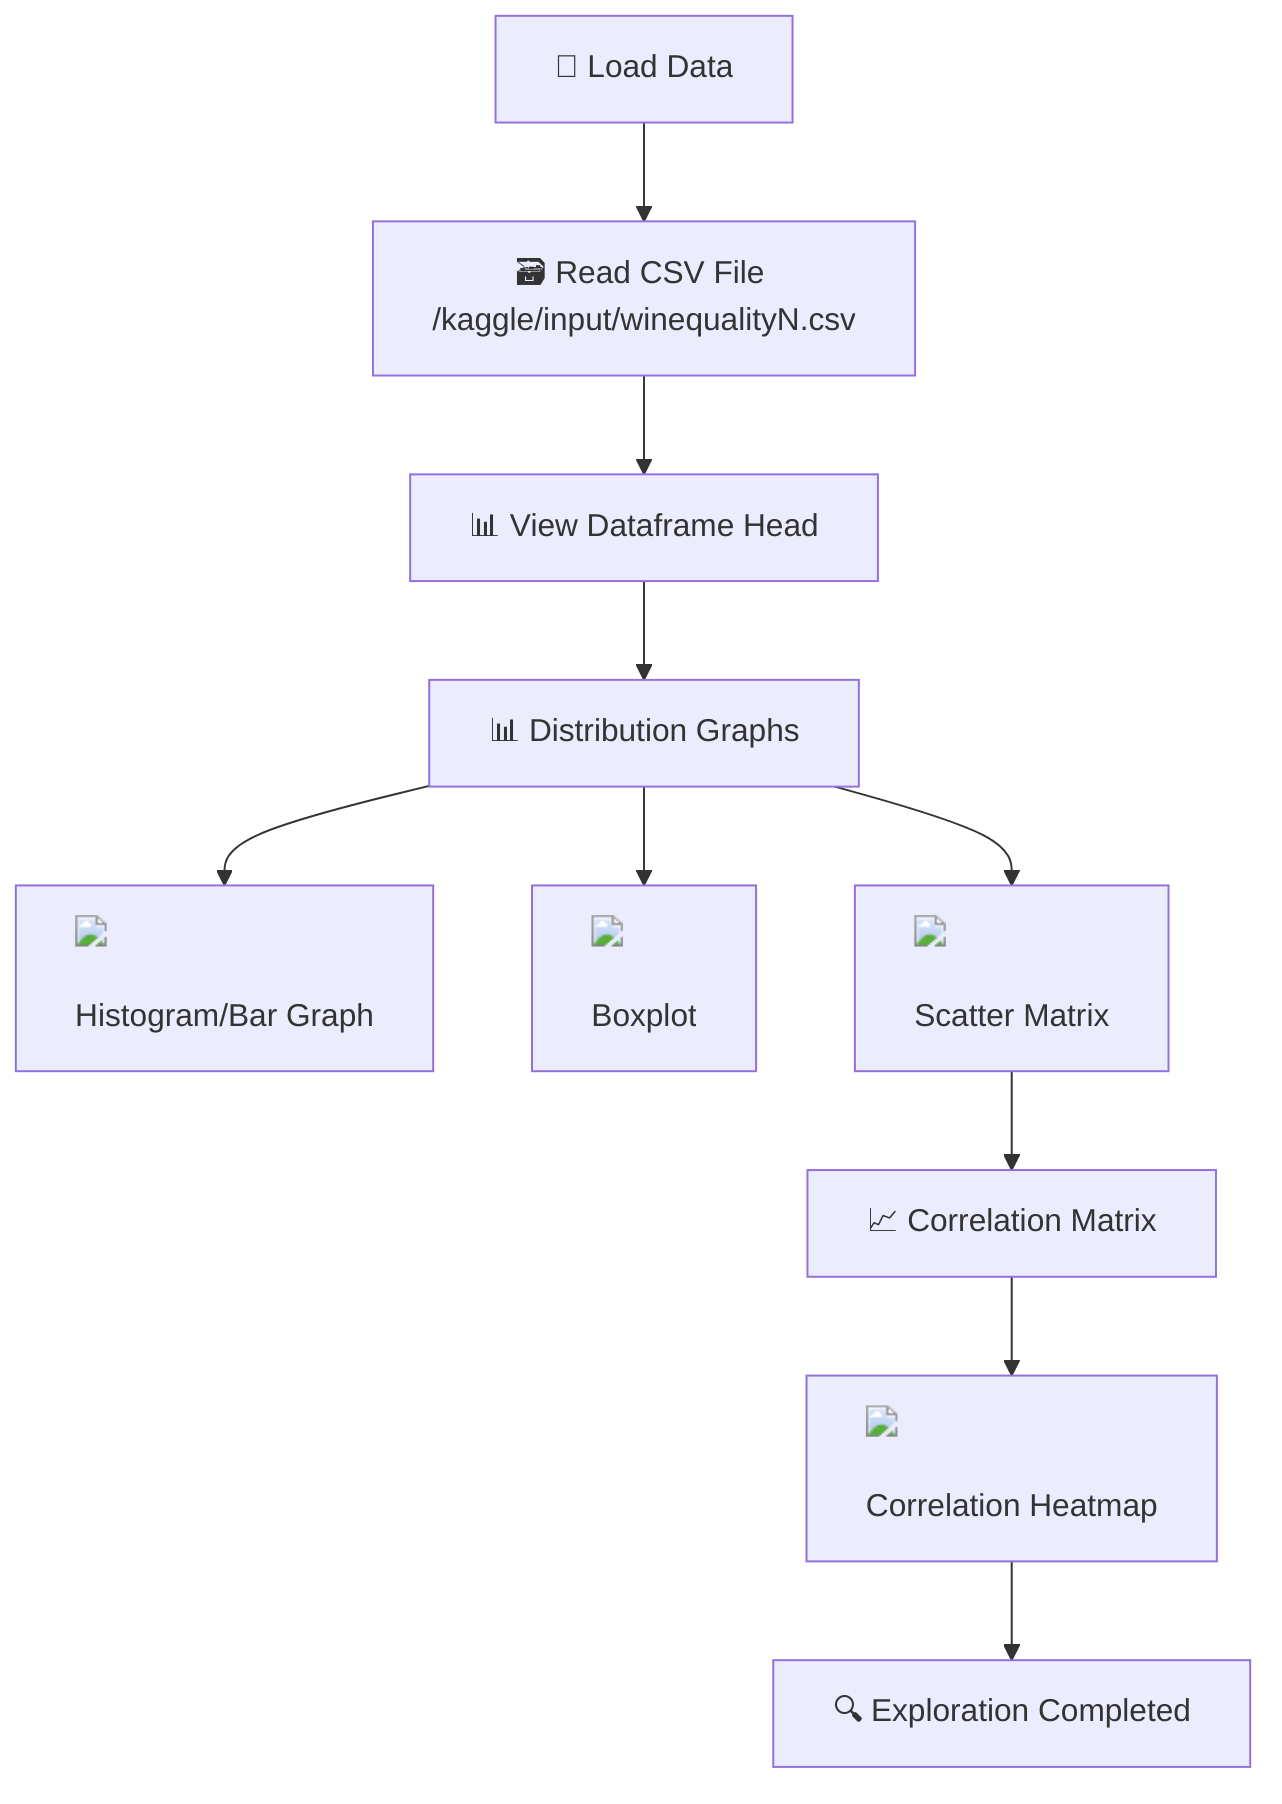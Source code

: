graph TD;
    A["📁 Load Data"] --> B["🗃️ Read CSV File /kaggle/input/winequalityN.csv"];
    B --> C["📊 View Dataframe Head"];
    C --> D["📊 Distribution Graphs"];
    D --> E["<img src='dummy_plots/hist_template.svg' /> <br/> Histogram/Bar Graph"];
    D --> F["<img src='dummy_plots/boxplot_template.svg' /> <br/> Boxplot"];
    D --> G["<img src='dummy_plots/scatter_plot_template.svg' /> <br/> Scatter Matrix"];
    G --> H["📈 Correlation Matrix"];
    H --> I["<img src='dummy_plots/corr_matrix_template.svg' /> <br/> Correlation Heatmap"];
    I --> J["🔍 Exploration Completed"];
